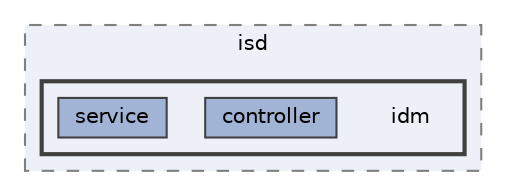 digraph "repository/isd/src/test/java/com/sterlite/cal/isd/idm"
{
 // LATEX_PDF_SIZE
  bgcolor="transparent";
  edge [fontname=Helvetica,fontsize=10,labelfontname=Helvetica,labelfontsize=10];
  node [fontname=Helvetica,fontsize=10,shape=box,height=0.2,width=0.4];
  compound=true
  subgraph clusterdir_f70c18a3e37e4a0642b7298060dd5242 {
    graph [ bgcolor="#edf0f7", pencolor="grey50", label="isd", fontname=Helvetica,fontsize=10 style="filled,dashed", URL="dir_f70c18a3e37e4a0642b7298060dd5242.html",tooltip=""]
  subgraph clusterdir_4b424e075db7d4cc37282066c3c16f2b {
    graph [ bgcolor="#edf0f7", pencolor="grey25", label="", fontname=Helvetica,fontsize=10 style="filled,bold", URL="dir_4b424e075db7d4cc37282066c3c16f2b.html",tooltip=""]
    dir_4b424e075db7d4cc37282066c3c16f2b [shape=plaintext, label="idm"];
  dir_42da19c53d5e27e5b8deb77452a230e1 [label="controller", fillcolor="#a2b4d6", color="grey25", style="filled", URL="dir_42da19c53d5e27e5b8deb77452a230e1.html",tooltip=""];
  dir_e5455e7fa2403cc26736f1d78abf6a0c [label="service", fillcolor="#a2b4d6", color="grey25", style="filled", URL="dir_e5455e7fa2403cc26736f1d78abf6a0c.html",tooltip=""];
  }
  }
}
